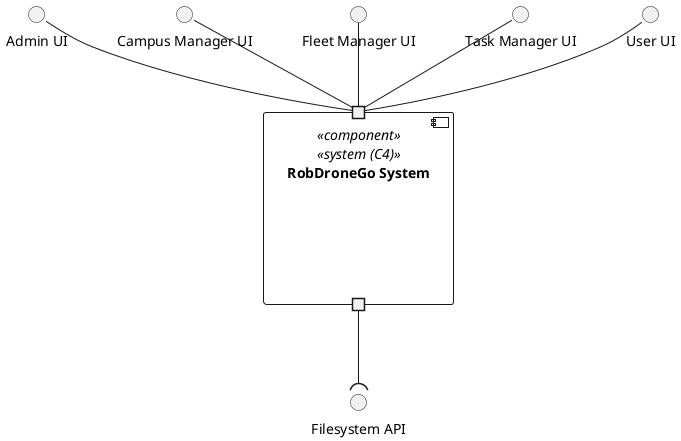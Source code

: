 @startuml logical-view
top to bottom direction

interface "Admin UI" as AUI
interface "Campus Manager UI" as CUI
interface "Fleet Manager UI" as FUI
interface "Task Manager UI" as TUI
interface "User UI" as UUI 
interface "Filesystem API" as FS

component "RobDroneGo System" <<component>> <<system (C4)>> {
  portin " " as P1
  portout " " as P2
}

AUI -- P1
CUI -- P1
FUI -- P1
TUI -- P1
UUI -- P1
P2 --( FS

@enduml
